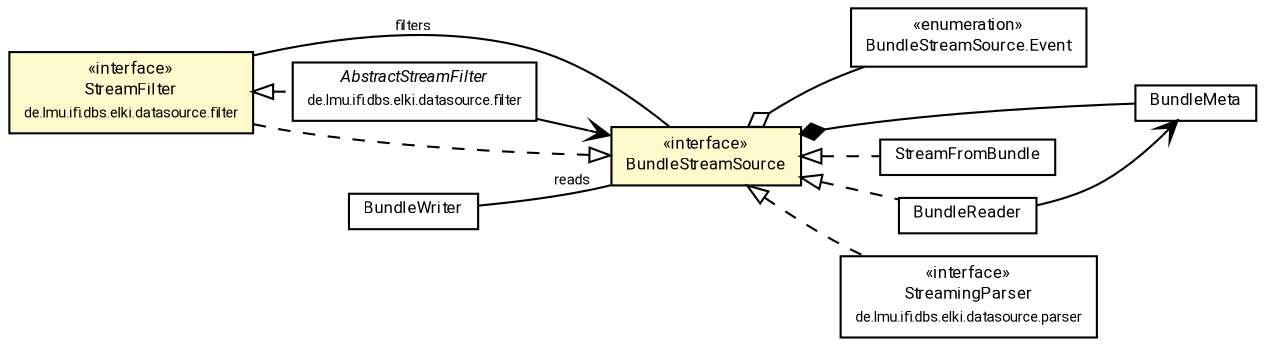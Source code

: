 #!/usr/local/bin/dot
#
# Class diagram 
# Generated by UMLGraph version R5_7_2-60-g0e99a6 (http://www.spinellis.gr/umlgraph/)
#

digraph G {
	graph [fontnames="svg"]
	edge [fontname="Roboto",fontsize=7,labelfontname="Roboto",labelfontsize=7,color="black"];
	node [fontname="Roboto",fontcolor="black",fontsize=8,shape=plaintext,margin=0,width=0,height=0];
	nodesep=0.15;
	ranksep=0.25;
	rankdir=LR;
	// de.lmu.ifi.dbs.elki.datasource.filter.StreamFilter
	c1973208 [label=<<table title="de.lmu.ifi.dbs.elki.datasource.filter.StreamFilter" border="0" cellborder="1" cellspacing="0" cellpadding="2" bgcolor="LemonChiffon" href="../filter/StreamFilter.html" target="_parent">
		<tr><td><table border="0" cellspacing="0" cellpadding="1">
		<tr><td align="center" balign="center"> &#171;interface&#187; </td></tr>
		<tr><td align="center" balign="center"> <font face="Roboto">StreamFilter</font> </td></tr>
		<tr><td align="center" balign="center"> <font face="Roboto" point-size="7.0">de.lmu.ifi.dbs.elki.datasource.filter</font> </td></tr>
		</table></td></tr>
		</table>>, URL="../filter/StreamFilter.html"];
	// de.lmu.ifi.dbs.elki.datasource.bundle.BundleWriter
	c1973210 [label=<<table title="de.lmu.ifi.dbs.elki.datasource.bundle.BundleWriter" border="0" cellborder="1" cellspacing="0" cellpadding="2" href="BundleWriter.html" target="_parent">
		<tr><td><table border="0" cellspacing="0" cellpadding="1">
		<tr><td align="center" balign="center"> <font face="Roboto">BundleWriter</font> </td></tr>
		</table></td></tr>
		</table>>, URL="BundleWriter.html"];
	// de.lmu.ifi.dbs.elki.datasource.bundle.BundleStreamSource
	c1973211 [label=<<table title="de.lmu.ifi.dbs.elki.datasource.bundle.BundleStreamSource" border="0" cellborder="1" cellspacing="0" cellpadding="2" bgcolor="lemonChiffon" href="BundleStreamSource.html" target="_parent">
		<tr><td><table border="0" cellspacing="0" cellpadding="1">
		<tr><td align="center" balign="center"> &#171;interface&#187; </td></tr>
		<tr><td align="center" balign="center"> <font face="Roboto">BundleStreamSource</font> </td></tr>
		</table></td></tr>
		</table>>, URL="BundleStreamSource.html"];
	// de.lmu.ifi.dbs.elki.datasource.bundle.BundleStreamSource.Event
	c1973212 [label=<<table title="de.lmu.ifi.dbs.elki.datasource.bundle.BundleStreamSource.Event" border="0" cellborder="1" cellspacing="0" cellpadding="2" href="BundleStreamSource.Event.html" target="_parent">
		<tr><td><table border="0" cellspacing="0" cellpadding="1">
		<tr><td align="center" balign="center"> &#171;enumeration&#187; </td></tr>
		<tr><td align="center" balign="center"> <font face="Roboto">BundleStreamSource.Event</font> </td></tr>
		</table></td></tr>
		</table>>, URL="BundleStreamSource.Event.html"];
	// de.lmu.ifi.dbs.elki.datasource.bundle.BundleMeta
	c1973213 [label=<<table title="de.lmu.ifi.dbs.elki.datasource.bundle.BundleMeta" border="0" cellborder="1" cellspacing="0" cellpadding="2" href="BundleMeta.html" target="_parent">
		<tr><td><table border="0" cellspacing="0" cellpadding="1">
		<tr><td align="center" balign="center"> <font face="Roboto">BundleMeta</font> </td></tr>
		</table></td></tr>
		</table>>, URL="BundleMeta.html"];
	// de.lmu.ifi.dbs.elki.datasource.bundle.StreamFromBundle
	c1973215 [label=<<table title="de.lmu.ifi.dbs.elki.datasource.bundle.StreamFromBundle" border="0" cellborder="1" cellspacing="0" cellpadding="2" href="StreamFromBundle.html" target="_parent">
		<tr><td><table border="0" cellspacing="0" cellpadding="1">
		<tr><td align="center" balign="center"> <font face="Roboto">StreamFromBundle</font> </td></tr>
		</table></td></tr>
		</table>>, URL="StreamFromBundle.html"];
	// de.lmu.ifi.dbs.elki.datasource.bundle.BundleReader
	c1973216 [label=<<table title="de.lmu.ifi.dbs.elki.datasource.bundle.BundleReader" border="0" cellborder="1" cellspacing="0" cellpadding="2" href="BundleReader.html" target="_parent">
		<tr><td><table border="0" cellspacing="0" cellpadding="1">
		<tr><td align="center" balign="center"> <font face="Roboto">BundleReader</font> </td></tr>
		</table></td></tr>
		</table>>, URL="BundleReader.html"];
	// de.lmu.ifi.dbs.elki.datasource.filter.AbstractStreamFilter
	c1974697 [label=<<table title="de.lmu.ifi.dbs.elki.datasource.filter.AbstractStreamFilter" border="0" cellborder="1" cellspacing="0" cellpadding="2" href="../filter/AbstractStreamFilter.html" target="_parent">
		<tr><td><table border="0" cellspacing="0" cellpadding="1">
		<tr><td align="center" balign="center"> <font face="Roboto"><i>AbstractStreamFilter</i></font> </td></tr>
		<tr><td align="center" balign="center"> <font face="Roboto" point-size="7.0">de.lmu.ifi.dbs.elki.datasource.filter</font> </td></tr>
		</table></td></tr>
		</table>>, URL="../filter/AbstractStreamFilter.html"];
	// de.lmu.ifi.dbs.elki.datasource.parser.StreamingParser
	c1974787 [label=<<table title="de.lmu.ifi.dbs.elki.datasource.parser.StreamingParser" border="0" cellborder="1" cellspacing="0" cellpadding="2" href="../parser/StreamingParser.html" target="_parent">
		<tr><td><table border="0" cellspacing="0" cellpadding="1">
		<tr><td align="center" balign="center"> &#171;interface&#187; </td></tr>
		<tr><td align="center" balign="center"> <font face="Roboto">StreamingParser</font> </td></tr>
		<tr><td align="center" balign="center"> <font face="Roboto" point-size="7.0">de.lmu.ifi.dbs.elki.datasource.parser</font> </td></tr>
		</table></td></tr>
		</table>>, URL="../parser/StreamingParser.html"];
	// de.lmu.ifi.dbs.elki.datasource.filter.StreamFilter implements de.lmu.ifi.dbs.elki.datasource.bundle.BundleStreamSource
	c1973211 -> c1973208 [arrowtail=empty,style=dashed,dir=back,weight=9];
	// de.lmu.ifi.dbs.elki.datasource.filter.StreamFilter assoc de.lmu.ifi.dbs.elki.datasource.bundle.BundleStreamSource
	c1973208 -> c1973211 [arrowhead=none,weight=2,label="filters"];
	// de.lmu.ifi.dbs.elki.datasource.bundle.BundleWriter assoc de.lmu.ifi.dbs.elki.datasource.bundle.BundleStreamSource
	c1973210 -> c1973211 [arrowhead=none,weight=2,label="reads"];
	// de.lmu.ifi.dbs.elki.datasource.bundle.BundleStreamSource composed de.lmu.ifi.dbs.elki.datasource.bundle.BundleMeta
	c1973211 -> c1973213 [arrowhead=none,arrowtail=diamond,dir=back,weight=6];
	// de.lmu.ifi.dbs.elki.datasource.bundle.BundleStreamSource has de.lmu.ifi.dbs.elki.datasource.bundle.BundleStreamSource.Event
	c1973211 -> c1973212 [arrowhead=none,arrowtail=ediamond,dir=back,weight=4];
	// de.lmu.ifi.dbs.elki.datasource.bundle.StreamFromBundle implements de.lmu.ifi.dbs.elki.datasource.bundle.BundleStreamSource
	c1973211 -> c1973215 [arrowtail=empty,style=dashed,dir=back,weight=9];
	// de.lmu.ifi.dbs.elki.datasource.bundle.BundleReader implements de.lmu.ifi.dbs.elki.datasource.bundle.BundleStreamSource
	c1973211 -> c1973216 [arrowtail=empty,style=dashed,dir=back,weight=9];
	// de.lmu.ifi.dbs.elki.datasource.filter.AbstractStreamFilter implements de.lmu.ifi.dbs.elki.datasource.filter.StreamFilter
	c1973208 -> c1974697 [arrowtail=empty,style=dashed,dir=back,weight=9];
	// de.lmu.ifi.dbs.elki.datasource.parser.StreamingParser implements de.lmu.ifi.dbs.elki.datasource.bundle.BundleStreamSource
	c1973211 -> c1974787 [arrowtail=empty,style=dashed,dir=back,weight=9];
	// de.lmu.ifi.dbs.elki.datasource.bundle.BundleReader navassoc de.lmu.ifi.dbs.elki.datasource.bundle.BundleMeta
	c1973216 -> c1973213 [arrowhead=open,weight=1];
	// de.lmu.ifi.dbs.elki.datasource.filter.AbstractStreamFilter navassoc de.lmu.ifi.dbs.elki.datasource.bundle.BundleStreamSource
	c1974697 -> c1973211 [arrowhead=open,weight=1];
}

